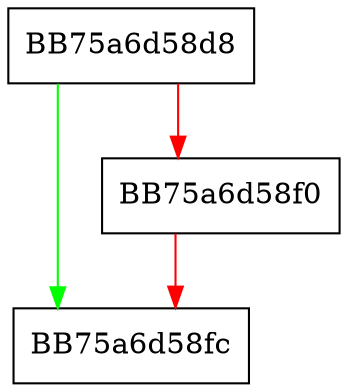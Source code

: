 digraph sqlite3_bind_null {
  node [shape="box"];
  graph [splines=ortho];
  BB75a6d58d8 -> BB75a6d58fc [color="green"];
  BB75a6d58d8 -> BB75a6d58f0 [color="red"];
  BB75a6d58f0 -> BB75a6d58fc [color="red"];
}